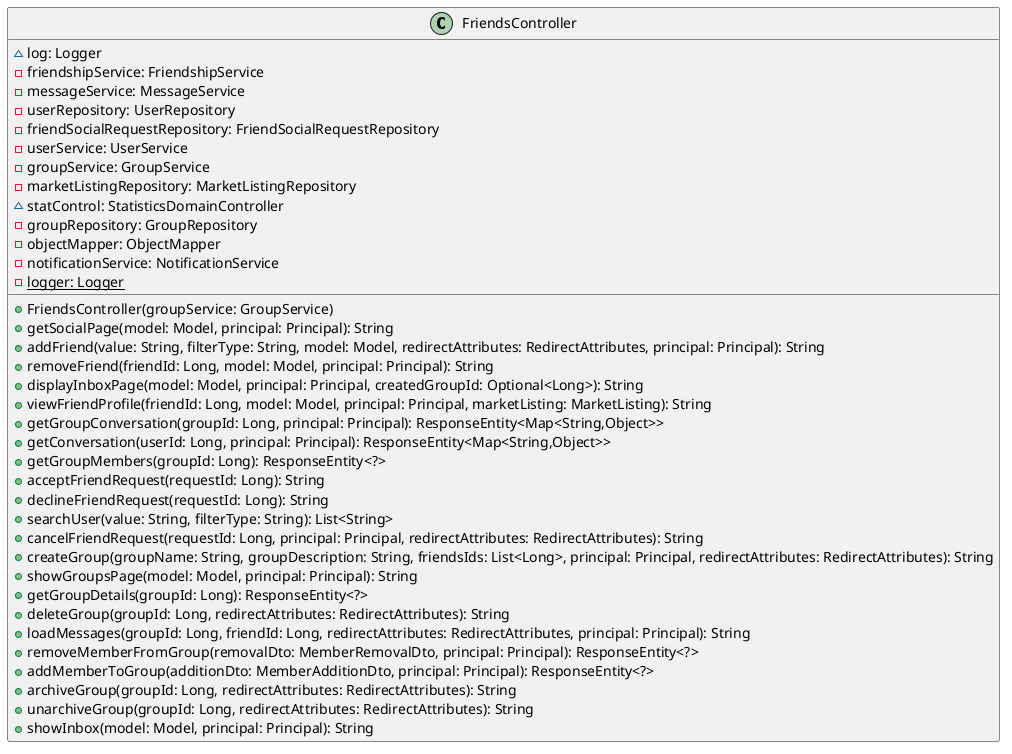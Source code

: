 @startuml
class FriendsController [[java:edu.sru.cpsc.webshopping.controller.FriendsController]] {
	~log: Logger
	-friendshipService: FriendshipService
	-messageService: MessageService
	-userRepository: UserRepository
	-friendSocialRequestRepository: FriendSocialRequestRepository
	-userService: UserService
	-groupService: GroupService
	-marketListingRepository: MarketListingRepository
	~statControl: StatisticsDomainController
	-groupRepository: GroupRepository
	-objectMapper: ObjectMapper
	-notificationService: NotificationService
	-{static} logger: Logger
	+FriendsController(groupService: GroupService)
	+getSocialPage(model: Model, principal: Principal): String
	+addFriend(value: String, filterType: String, model: Model, redirectAttributes: RedirectAttributes, principal: Principal): String
	+removeFriend(friendId: Long, model: Model, principal: Principal): String
	+displayInboxPage(model: Model, principal: Principal, createdGroupId: Optional<Long>): String
	+viewFriendProfile(friendId: Long, model: Model, principal: Principal, marketListing: MarketListing): String
	+getGroupConversation(groupId: Long, principal: Principal): ResponseEntity<Map<String,Object>>
	+getConversation(userId: Long, principal: Principal): ResponseEntity<Map<String,Object>>
	+getGroupMembers(groupId: Long): ResponseEntity<?>
	+acceptFriendRequest(requestId: Long): String
	+declineFriendRequest(requestId: Long): String
	+searchUser(value: String, filterType: String): List<String>
	+cancelFriendRequest(requestId: Long, principal: Principal, redirectAttributes: RedirectAttributes): String
	+createGroup(groupName: String, groupDescription: String, friendsIds: List<Long>, principal: Principal, redirectAttributes: RedirectAttributes): String
	+showGroupsPage(model: Model, principal: Principal): String
	+getGroupDetails(groupId: Long): ResponseEntity<?>
	+deleteGroup(groupId: Long, redirectAttributes: RedirectAttributes): String
	+loadMessages(groupId: Long, friendId: Long, redirectAttributes: RedirectAttributes, principal: Principal): String
	+removeMemberFromGroup(removalDto: MemberRemovalDto, principal: Principal): ResponseEntity<?>
	+addMemberToGroup(additionDto: MemberAdditionDto, principal: Principal): ResponseEntity<?>
	+archiveGroup(groupId: Long, redirectAttributes: RedirectAttributes): String
	+unarchiveGroup(groupId: Long, redirectAttributes: RedirectAttributes): String
	+showInbox(model: Model, principal: Principal): String
}
@enduml